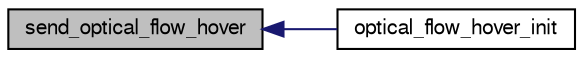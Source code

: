 digraph "send_optical_flow_hover"
{
  edge [fontname="FreeSans",fontsize="10",labelfontname="FreeSans",labelfontsize="10"];
  node [fontname="FreeSans",fontsize="10",shape=record];
  rankdir="LR";
  Node1 [label="send_optical_flow_hover",height=0.2,width=0.4,color="black", fillcolor="grey75", style="filled", fontcolor="black"];
  Node1 -> Node2 [dir="back",color="midnightblue",fontsize="10",style="solid",fontname="FreeSans"];
  Node2 [label="optical_flow_hover_init",height=0.2,width=0.4,color="black", fillcolor="white", style="filled",URL="$optical__flow__hover_8h.html#af7c9b3ee3c2e4698326ea0f9a19ecbf4"];
}
